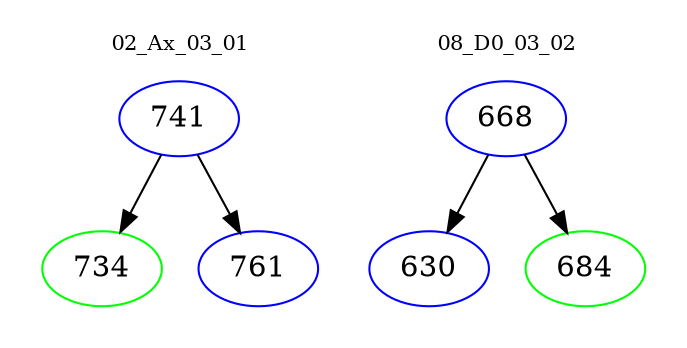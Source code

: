 digraph{
subgraph cluster_0 {
color = white
label = "02_Ax_03_01";
fontsize=10;
T0_741 [label="741", color="blue"]
T0_741 -> T0_734 [color="black"]
T0_734 [label="734", color="green"]
T0_741 -> T0_761 [color="black"]
T0_761 [label="761", color="blue"]
}
subgraph cluster_1 {
color = white
label = "08_D0_03_02";
fontsize=10;
T1_668 [label="668", color="blue"]
T1_668 -> T1_630 [color="black"]
T1_630 [label="630", color="blue"]
T1_668 -> T1_684 [color="black"]
T1_684 [label="684", color="green"]
}
}
